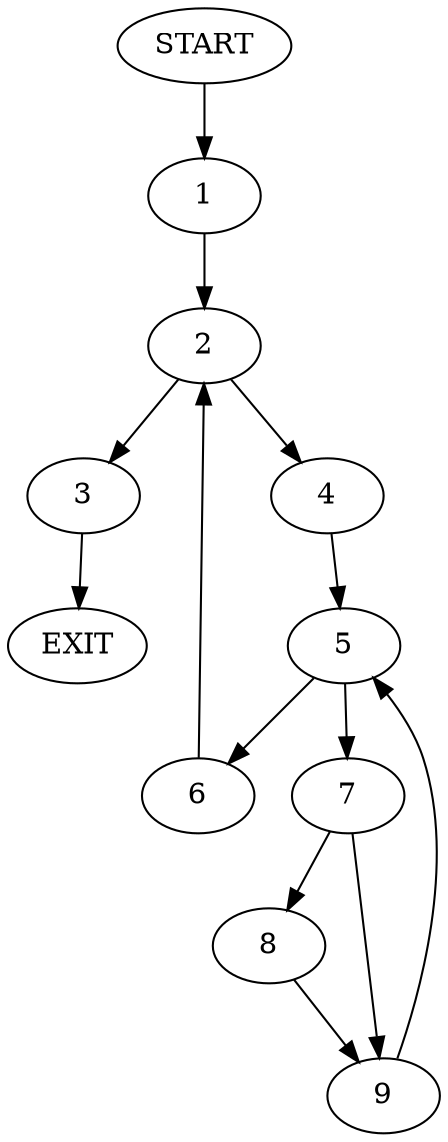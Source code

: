 digraph {
0 [label="START"]
10 [label="EXIT"]
0 -> 1
1 -> 2
2 -> 3
2 -> 4
3 -> 10
4 -> 5
5 -> 6
5 -> 7
7 -> 8
7 -> 9
6 -> 2
8 -> 9
9 -> 5
}
